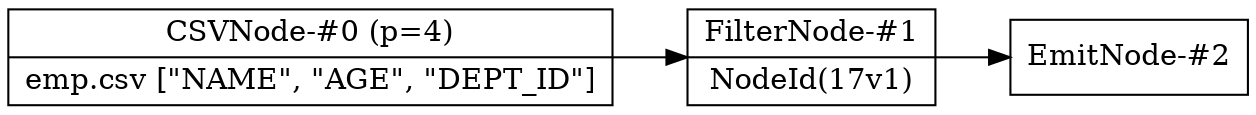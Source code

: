digraph example1 {
    node [shape=record];
    rankdir=LR;
    splines=polyline;
    nodesep=0.5;
    Node0[label="CSVNode-#0 (p=4)|emp.csv [\"NAME\", \"AGE\", \"DEPT_ID\"]"];
    Node1[label="FilterNode-#1|NodeId(17v1)"];
    Node0 -> Node1;
    Node2[label="EmitNode-#2"];
    Node1 -> Node2;
}
